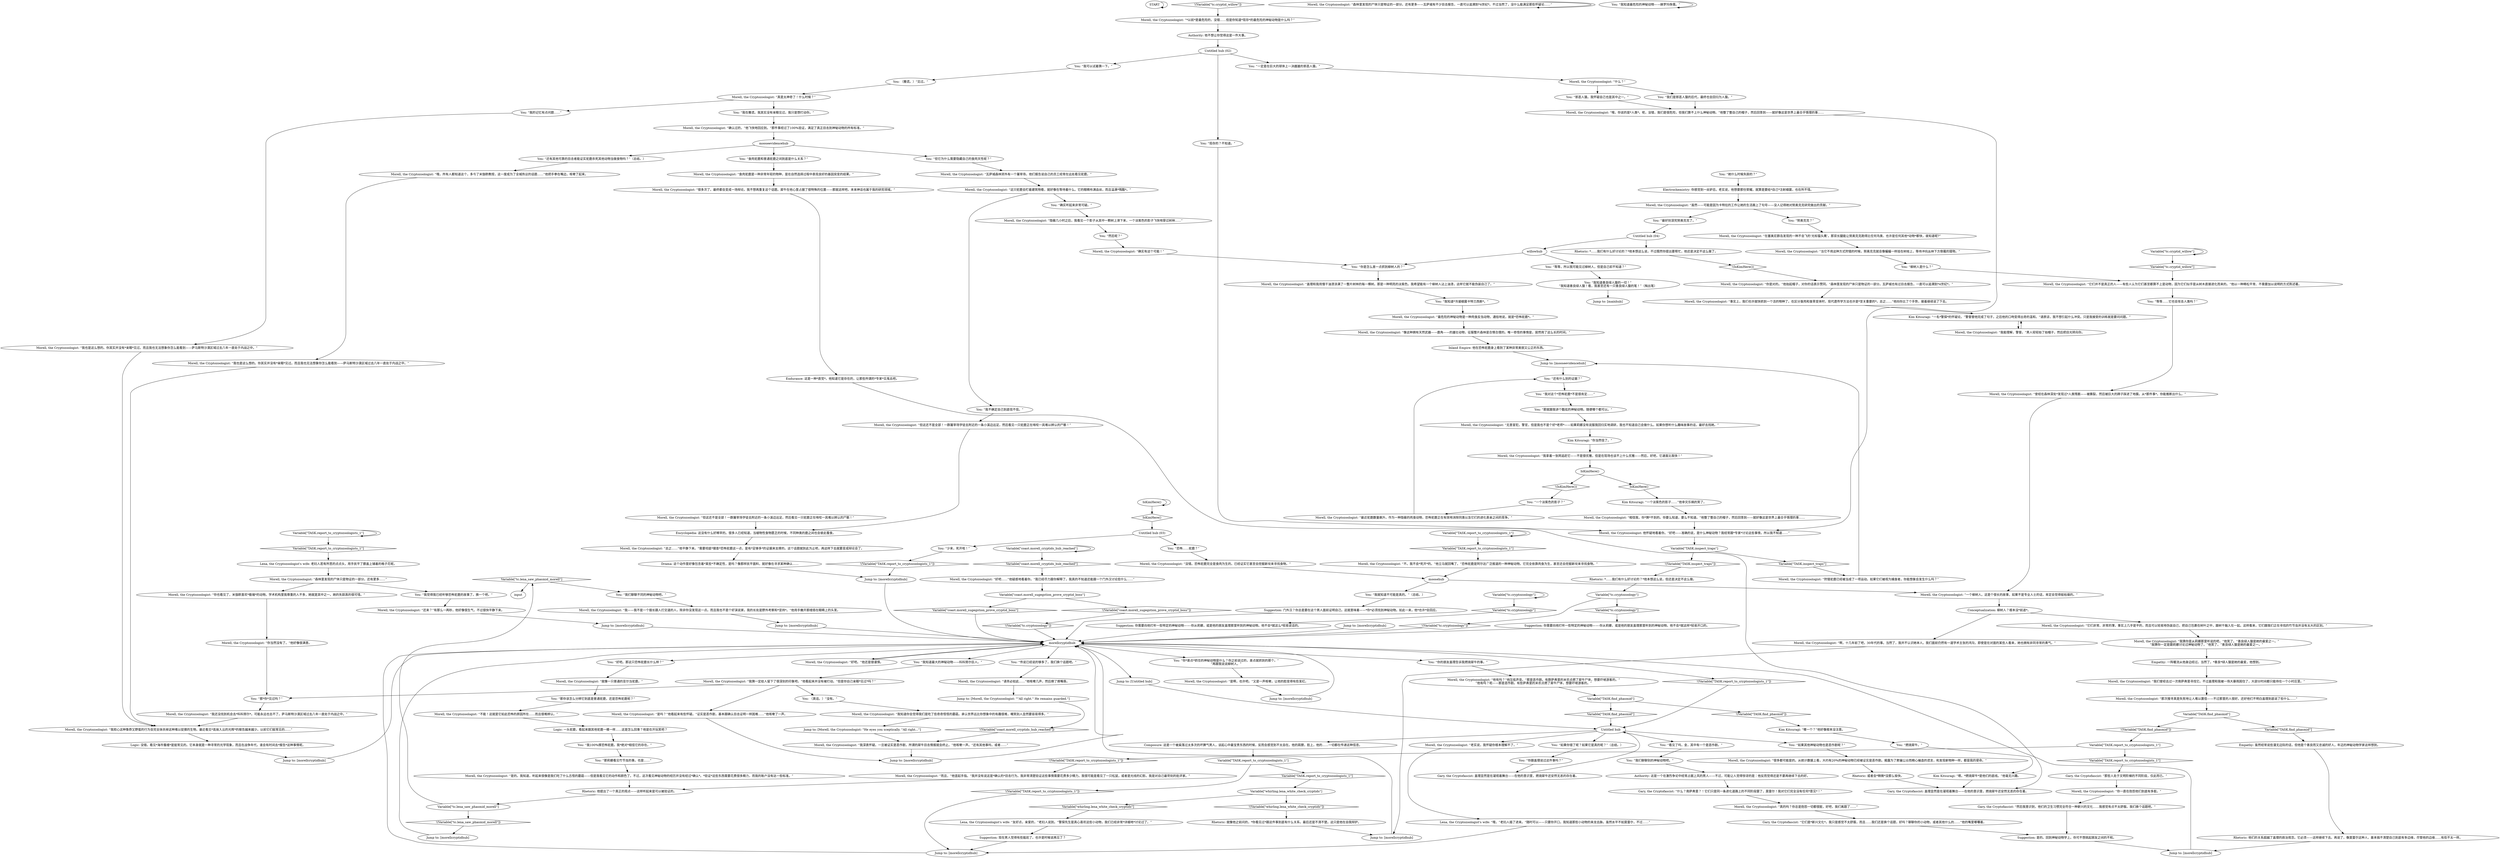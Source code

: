 # WESTCOAST / MORELL CRYPTIDS
# Here you can find information on Morell's favourite cryptids.
# ==================================================
digraph G {
	  0 [label="START"];
	  1 [label="input"];
	  2 [label="You: “那莉娜看见竹节虫的事。也是……”"];
	  3 [label="IsKimHere()"];
	  4 [label="IsKimHere()", shape=diamond];
	  5 [label="!(IsKimHere())", shape=diamond];
	  6 [label="Variable[\"tc.cryptozoology\"]"];
	  7 [label="Variable[\"tc.cryptozoology\"]", shape=diamond];
	  8 [label="!(Variable[\"tc.cryptozoology\"])", shape=diamond];
	  9 [label="Suggestion: 门外汉？你总是要在这个男人面前证明自己。这就意味着——*你*必须找到神秘动物。如此一来，他*也许*会回应。"];
	  10 [label="Morell, the Cryptozoologist: “是吗？”他看起来有些怀疑。“证实是恶作剧，基本跟确认目击证明一样困难……”他咳嗽了一声。"];
	  11 [label="You: （撒谎。）“见过。”"];
	  12 [label="Morell, the Cryptozoologist: “相信我，你*猜*不到的。你要么知道，要么不知道。”他整了整自己的帽子，然后回答到——就好像这是世界上最合乎情理的事……"];
	  13 [label="Morell, the Cryptozoologist: “我知道你会觉得我们是吃了些奇奇怪怪的蘑菇。承认世界远比你想象中的有趣很难，嘲笑别人显然要容易得多。”"];
	  14 [label="Morell, the Cryptozoologist: “你当然没有了。”他好像很满意。"];
	  15 [label="You: “她什么时候失踪的？”"];
	  16 [label="Variable[\"coast.morell_cryptids_hub_reached\"]"];
	  17 [label="Variable[\"coast.morell_cryptids_hub_reached\"]", shape=diamond];
	  18 [label="!(Variable[\"coast.morell_cryptids_hub_reached\"])", shape=diamond];
	  19 [label="Morell, the Cryptozoologist: “好吧。”他还是很谨慎。"];
	  20 [label="You: “你的朋友盖理告诉我燃烧犀牛的事。”"];
	  21 [label="You: “我知道善良绿人猿的一切！”\n“我知道善良绿人猿！看，我甚至还有一只善良绿人猿的笔！”（掏出笔）"];
	  22 [label="Morell, the Cryptozoologist: “确实有这个可能！”"];
	  23 [label="Morell, the Cryptozoologist: “我拿着一张网追赶它——不是很优雅，但是在现场也谈不上什么优雅——然后，好吧，它速度比我快！”"];
	  24 [label="Morell, the Cryptozoologist: “森林里发现的尸体只是物证的一部分。还有更多——瓦萨城有不少目击报告，一直可以追溯到*4世纪*。不过当然了，没什么能满足那些怀疑论……”"];
	  25 [label="Kim Kitsuragi: “一名*警探*的怀疑论。”警督替他完成了句子，之后他的口吻变得出奇的温和。“请原谅，我不想引起什么冲突。只是我接受的训练就是要问问题。”"];
	  26 [label="Jump to: [morellcryptidhub]"];
	  27 [label="Composure: 这是一个被奚落过太多次的坏脾气男人，谈起心中最宝贵东西的时候，反而会感觉到不太自在。他的肩膀，脸上，他的……一切都在传递这种信息。"];
	  28 [label="You: “我就知道不可能是真的。”（总结。）"];
	  29 [label="You: “等等……它也会攻击人类吗？”"];
	  30 [label="Morell, the Cryptozoologist: “它们非常、非常的薄，事实上几乎是平的，而且可以轻易地伪装自己，把自己包裹在树叶之中，跟树干融入在一起。这样看来，它们跟我们正在寻找的竹节虫并没有太大的区别。”"];
	  31 [label="You: “柳树人是什么？”"];
	  32 [label="Morell, the Cryptozoologist: “你也看见了，米伽欧喜欢*极端*的动物。学术机构里我尊重的人不多，她就是其中之一。她的失踪真的很可惜。”"];
	  33 [label="You: “还有什么别的证据？”"];
	  34 [label="mooseevidencehub"];
	  35 [label="Variable[\"TASK.report_to_cryptozoologists_1\"]"];
	  36 [label="Variable[\"TASK.report_to_cryptozoologists_1\"]", shape=diamond];
	  37 [label="!(Variable[\"TASK.report_to_cryptozoologists_1\"])", shape=diamond];
	  38 [label="Morell, the Cryptozoologist: “不。我不会*死开*的。”他立马就回嘴了。“恐怖驼鹿是阿尔达广泛报道的一种神秘动物。它完全依靠肉食为生，甚至还会挖掘新坟来寻找食物。”"];
	  39 [label="Gary, the Cryptofascist: 盖理显然是在凝视着舞台——在他的意识里，燃烧犀牛还安然无恙的存在着。"];
	  40 [label="Morell, the Cryptozoologist: “很多次了。最终都会变成一场辩论。我不想再重复这个话题。犀牛在他心里占据了很特殊的位置——那就这样吧。本来神话也属于我的研究领域。”"];
	  41 [label="Morell, the Cryptozoologist: “像这种拥有天然武器——鹿角——的雄壮动物，征服整片森林是合情合理的。唯一奇怪的事情是，居然用了这么长的时间。”"];
	  42 [label="Untitled hub (03)"];
	  43 [label="Kim Kitsuragi: “你当然信了。”"];
	  44 [label="Morell, the Cryptozoologist: “我——我不是一个擅长跟人打交道的人，除非你没发现这一点。而且我也不是个好演说家。我的长处是野外考察和*坚持*。”他用手撇开那缕搭在眼睛上的头发。"];
	  45 [label="Jump to: [Morell, the Cryptozoologist: \"\"All right.\" He remains guarded.\"]"];
	  46 [label="Jump to: [mainhub]"];
	  47 [label="Morell, the Cryptozoologist: “我猜你是从莉娜那里听说的吧，”他笑了。“善良绿人猿是她的最爱之一。”\n“我猜你一定是跟莉娜讨论过神秘动物了。”他笑了。“善良绿人猿是她的最爱之一。”"];
	  48 [label="willowhub"];
	  49 [label="You: “我对这个*恐怖驼鹿*不是很肯定……”"];
	  50 [label="Morell, the Cryptozoologist: “最近驼鹿数量飙升。作为一种隐蔽的肉食动物，恐怖驼鹿正在有效地消除同类以及它们的进化表亲之间的竞争。”"];
	  51 [label="Morell, the Cryptozoologist: “是的。我知道，听起来很像是我们吃了什么古怪的蘑菇——但是我看见它的动作和颜色了。不过，这次看见神秘动物的经历并没有经过*确认*。*验证*这些东西需要花费很多精力，而我的账户没有达一些标准。”"];
	  52 [label="Morell, the Cryptozoologist: “确认过的，”他飞快地回应到。“那件事经过了100%验证，满足了真正目击到神秘动物的所有标准。”"];
	  53 [label="Morell, the Cryptozoologist: “我也是这么想的。你其实并没有*亲眼*见过。而且我也无法想象你怎么能看到——萨马斯特沙漠区域过去八年一直处于内战之中。”"];
	  54 [label="Electrochemistry: 你感觉到一丝妒忌。老实说，他想要那份荣耀。就算是要给*自己*注射细菌，也在所不惜。"];
	  55 [label="Morell, the Cryptozoologist: “啊，十几年前了吧，30年代的事。当然了，我并不认识她本人。我们面前仍然有一道学术主张的鸿沟，即使是在对面的某些人看来，她也拥有非同寻常的勇气。”"];
	  56 [label="You: “我们聊聊别的神秘动物吧。”"];
	  57 [label="Kim Kitsuragi: “哪一个？”他好像根本没注意。"];
	  58 [label="Variable[\"TASK.report_to_cryptozoologists_1\"]"];
	  59 [label="Variable[\"TASK.report_to_cryptozoologists_1\"]", shape=diamond];
	  60 [label="!(Variable[\"TASK.report_to_cryptozoologists_1\"])", shape=diamond];
	  61 [label="You: “我知道最危险的神秘动物——赫罗玛侏儒。”"];
	  62 [label="Morell, the Cryptozoologist: “*以前*是最危险的，没错……但是你知道*现存*的最危险的神秘动物是什么吗？”"];
	  63 [label="Morell, the Cryptozoologist: “一个柳树人。这是个很长的故事，如果不是专业人士的话，肯定会觉得挺枯燥的。”"];
	  64 [label="You: “好吧。那这只恐怖驼鹿长什么样？”"];
	  65 [label="You: “那就跟我讲个酷炫的神秘动物。随便哪个都可以。”"];
	  66 [label="Morell, the Cryptozoologist: “森林里发现的尸体只是物证的一部分。还有更多……”"];
	  67 [label="Drama: 这个动作里好像包含着*某些*不确定性，是吗？像那样抚平面料，就好像在寻求某种确认……"];
	  68 [label="Authority: 这是一个在激烈争论中经常占据上风的男人——不过，可能让人觉得惊讶的是：他反而觉得还是不要再继续下去的好。"];
	  69 [label="Morell, the Cryptozoologist: “老实说，我怀疑你根本理解不了。”"];
	  70 [label="You: “你跟盖理说过这件事吗？”"];
	  71 [label="Morell, the Cryptozoologist: “我深表怀疑。一旦被证实是恶作剧，所谓的犀牛目击情报就会终止。”他咳嗽一声。“还有其他事吗，或者……”"];
	  72 [label="Morell, the Cryptozoologist: 他怀疑地看着你。“好吧——准确的说，是什么神秘动物？我经常跟*专家*讨论这些事情，所以我不知道……”"];
	  73 [label="Morell, the Cryptozoologist: “最危险的神秘动物是一种肉食反刍动物，通俗地说，就是*恐怖驼鹿*。”"];
	  74 [label="Morell, the Cryptozoologist: “哦，所有人都知道这个，多亏了米伽欧教授，这一度成为了全城热议的话题……”他把手拳在嘴边，咳嗽了起来。"];
	  75 [label="Morell, the Cryptozoologist: “瓦萨城森林郊外有一个屠宰场，他们报告说自己的员工经常在远处看见驼鹿。”"];
	  76 [label="Morell, the Cryptozoologist: “狩猎驼鹿已经被当成了一项运动。如果它们被视为捕食者，你能想象会发生什么吗？”"];
	  77 [label="Rhetoric: *……我们有什么好讨论的？*他本想这么说，不过既然你提出要帮忙，他还是决定不这么做了。"];
	  78 [label="You: “我100%撑恐怖驼鹿。我*绝对*相信它的存在。”"];
	  79 [label="Untitled hub (04)"];
	  80 [label="Morell, the Cryptozoologist: “是啊，也许吧。”又是一声咳嗽，让他的脸变得有些发红。"];
	  81 [label="Variable[\"tc.cryptid_willow\"]"];
	  82 [label="Variable[\"tc.cryptid_willow\"]", shape=diamond];
	  83 [label="!(Variable[\"tc.cryptid_willow\"])", shape=diamond];
	  84 [label="Gary, the Cryptofascist: 盖理显然是在凝视着舞台——在他的意识里，燃烧犀牛还安然无恙的存在着。"];
	  85 [label="Jump to: [Untitled hub]"];
	  86 [label="You: “我知道*冷凝细菌卡特兰西斯*。”"];
	  87 [label="Morell, the Cryptozoologist: “隐蔽几小时之后，我看见一个影子从其中一颗树上滑下来，一个淡紫色的影子飞快地穿过树林……”"];
	  88 [label="Morell, the Cryptozoologist: “但这还不是全部！一群屠宰场学徒去附近的一条小溪边远足，然后看见一只驼鹿正在啃咬一具难以辨认的尸骸！”"];
	  89 [label="Jump to: [Morell, the Cryptozoologist: \"He eyes you sceptically. \"All right...\"]"];
	  90 [label="Morell, the Cryptozoologist: “而且，”他竖起手指。“我并没有说这是*确认的*目击行为。我非常清楚验证这些事情需要花费多少精力。我很可能是看见了一只松鼠，或者是光线的幻影。我是对自己最苛刻的批评家。”"];
	  91 [label="Gary, the Cryptofascist: “什么？南萨弗里？！它们只是同一条进化道路上的不同阶段罢了，莫雷尔！我对它们完全没有任何*意见*！”"];
	  92 [label="Jump to: [morellcryptidhub]"];
	  93 [label="Rhetoric: 就像他之前问的，*你看见过*跟这件事到底有什么关系，最后还是不清不楚。这只是他在自我辩护。"];
	  94 [label="Lena, the Cryptozoologist's wife: “哦，”老妇人插了进来。“随时可以——只要你开口。我知道那些小动物的来龙去脉。虽然水平不如莫雷尔，不过……”"];
	  95 [label="Jump to: [morellcryptidhub]"];
	  96 [label="You: “现存的？不知道。”"];
	  97 [label="Morell, the Cryptozoologist: “盖理和我用慢干油漆涂满了一整片树林的每一棵树。那是一种明亮的淡紫色。我希望能有一个柳树人沾上油漆，这样它就不能伪装自己了。”"];
	  98 [label="You: “一个淡紫色的影子？”"];
	  99 [label="Authority: 他不想让你觉得这是一件大事。"];
	  100 [label="Untitled hub (02)"];
	  101 [label="Jump to: [mooseevidencehub]"];
	  102 [label="Jump to: [morellcryptidhub]"];
	  103 [label="Jump to: [morellcryptidhub]"];
	  104 [label="You: “我可以试着猜一下。”"];
	  105 [label="You: “一定是在巨大的球体上一决雌雄的邪恶人猿。”"];
	  106 [label="You: “我们是邪恶人猿的后代，最终也会回归为人猿。”"];
	  107 [label="You: “我的记忆有点问题……”"];
	  108 [label="Gary, the Cryptofascist: “那些人处于文明阶梯的不同阶段，仅此而已。”"];
	  109 [label="Morell, the Cryptozoologist: “无意冒犯，警官，但是我也不是个好*老师*——如果莉娜没有说服我回归实地调研，我也不知道自己会做什么。如果你想听什么趣味故事的话，最好去找她。”"];
	  110 [label="Suggestion: 是的。回到神秘动物学上。你可不想挑起朋友之间的不和。"];
	  111 [label="You: “少来，死开啦！”"];
	  112 [label="Kim Kitsuragi: “嗯。*燃烧犀牛*是他们的底线。”他毫无兴趣。"];
	  113 [label="You: “邪恶人猿。我怀疑自己也是其中之一。”"];
	  114 [label="Morell, the Cryptozoologist: “就像一只普通的亚尔当驼鹿。”"];
	  115 [label="Morell, the Cryptozoologist: “那次搜寻真是失败地让人难以置信——不过那里的人很好。还好他们不明白盖理到底说了些什么……”"];
	  116 [label="You: “等等，所以我可能见过柳树人，但是自己却不知道？”"];
	  117 [label="Encyclopedia: 这没有什么好稀罕的。很多人已经知道，当植物性食物匮乏的时候，不同种类的鹿之间也会彼此蚕食。"];
	  118 [label="Gary, the Cryptofascist: “然后我意识到，他们的卫生习惯完全符合一种新兴的文化……我感觉有点不太舒服。我们换个话题吧。”"];
	  119 [label="You: “然后呢？”"];
	  120 [label="You: “食肉驼鹿和普通驼鹿之间到底是什么关系？”"];
	  121 [label="Lena, the Cryptozoologist's wife: 老妇人若有所思的点点头，用手抚平了膝盖上铺着的格子花呢。"];
	  122 [label="Suggestion: 你需要向他打听一些特定的神秘动物——-你从莉娜，或是他的朋友盖理那里听到的神秘动物。他不会*就这样*轻易开口的。"];
	  123 [label="Gary, the Cryptofascist: “它们是*新兴文化*。我只是感觉不太舒服，而且……我们还是换个话题，好吗？聊聊你的小动物，或者其他什么的……”他的嘴里嘟囔着。"];
	  124 [label="You: “恐怖……驼鹿？”"];
	  125 [label="Morell, the Cryptozoologist: “我能理解，警督。”男人轻轻抬了抬帽子，然后把目光转向你。"];
	  126 [label="Morell, the Cryptozoologist: “还来？”有那么一两秒，他好像很生气，不过很快平静下来。"];
	  127 [label="Jump to: [morellcryptidhub]"];
	  128 [label="Morell, the Cryptozoologist: “他有吗？”他压低声音。“那是恶作剧。有群萨弗里的米农点燃了犀牛尸体，想要吓唬游客的。”\n“他有吗？呃——那是恶作剧。有些萨弗里的米农点燃了犀牛尸体，想要吓唬游客的。”"];
	  129 [label="You: “看见了吗，金，其中有一个是恶作剧。”"];
	  130 [label="Morell, the Cryptozoologist: “我也是这么想的。你其实并没有*亲眼*见过。而且我也无法想象你怎么能看到——萨马斯特沙漠区域过去八年一直处于内战之中。”"];
	  131 [label="You: “努奥克克？”"];
	  132 [label="IsKimHere()"];
	  133 [label="IsKimHere()", shape=diamond];
	  134 [label="!(IsKimHere())", shape=diamond];
	  135 [label="You: “我觉得我已经听够恐怖驼鹿的故事了。换一个吧。”"];
	  136 [label="Variable[\"TASK.report_to_cryptozoologists_1\"]"];
	  137 [label="Variable[\"TASK.report_to_cryptozoologists_1\"]", shape=diamond];
	  138 [label="!(Variable[\"TASK.report_to_cryptozoologists_1\"])", shape=diamond];
	  139 [label="Jump to: [morellcryptidhub]"];
	  140 [label="Jump to: [morellcryptidhub]"];
	  141 [label="Variable[\"coast.morell_sugegstion_prove_cryptid_boss\"]"];
	  142 [label="Variable[\"coast.morell_sugegstion_prove_cryptid_boss\"]", shape=diamond];
	  143 [label="!(Variable[\"coast.morell_sugegstion_prove_cryptid_boss\"])", shape=diamond];
	  144 [label="Jump to: [morellcryptidhub]"];
	  145 [label="You: “如果其他神秘动物也是恶作剧呢？”"];
	  146 [label="Rhetoric: 或者会*稍微*没那么愉快。"];
	  147 [label="Variable[\"TASK.find_phasmid\"]"];
	  148 [label="Variable[\"TASK.find_phasmid\"]", shape=diamond];
	  149 [label="!(Variable[\"TASK.find_phasmid\"])", shape=diamond];
	  150 [label="Morell, the Cryptozoologist: “什么？”"];
	  151 [label="Morell, the Cryptozoologist: “我猜一定给人留下了很深刻的印象吧。”他看起来并没有被打动。“但是你自己亲眼*见过*吗？”"];
	  152 [label="Morell, the Cryptozoologist: “没错。恐怖驼鹿完全是食肉为生的。已经证实它甚至会挖掘新坟来寻找食物。”"];
	  153 [label="Morell, the Cryptozoologist: “曾经在森林深处*发现过*人类残骸——被撕裂，然后被巨大的蹄子踩进了地膜。从*那件事*，你能推断出什么。”"];
	  154 [label="You: “但它为什么需要隐藏自己的食肉天性呢？”"];
	  155 [label="Morell, the Cryptozoologist: “食肉驼鹿是一种非常年轻的物种，是在自然选择过程中表现良好的基因突变的结果。”"];
	  156 [label="Morell, the Cryptozoologist: “真的吗？你总是抱怨一切都很脏，好吧，我们离题了……”"];
	  157 [label="Morell, the Cryptozoologist: “总之……”他平静下来。“需要彻底*搜查*恐怖驼鹿这一点，是有*足够多*的证据来支撑的。这个话题就到此为止吧，再这样下去就要变成辩论会了。"];
	  158 [label="Variable[\"TASK.report_to_cryptozoologists_1\"]"];
	  159 [label="Variable[\"TASK.report_to_cryptozoologists_1\"]", shape=diamond];
	  160 [label="!(Variable[\"TASK.report_to_cryptozoologists_1\"])", shape=diamond];
	  161 [label="Suggestion: 现在男人觉得有些尴尬了。也许是时候说再见了？"];
	  162 [label="Morell, the Cryptozoologist: “不能！这就是它如此恐怖的原因所在……而且很难辨认。”"];
	  163 [label="You: “还有其他可靠的目击者能证实驼鹿杀死其他动物当做食物吗？”（总结。）"];
	  164 [label="Rhetoric: *……我们有什么好讨论的？*他本想这么说，但还是决定不这么做。"];
	  165 [label="Suggestion: 你需要向他打听一些特定的神秘动物——-你从莉娜，或是他的朋友盖理那里听到的神秘动物。他不会*就这么*轻易说话的。"];
	  166 [label="Morell, the Cryptozoologist: “请务必如此……”他咳嗽几声，然后擦了擦嘴唇。"];
	  167 [label="morellcryptidhub"];
	  168 [label="Morell, the Cryptozoologist: “哦，你说的是*人类*。呃，没错，我们是很危险，但我们算不上什么神秘动物。”他整了整自己的帽子，然后回答到——就好像这是世界上最合乎情理的事……"];
	  169 [label="Morell, the Cryptozoologist: “我还没找到机会去*科科努尔*。可能永远也去不了。萨马斯特沙漠区域过去八年一直处于内战之中。”"];
	  170 [label="Rhetoric: 他提出了一个真正的观点——这样听起来是可以被验证的。"];
	  171 [label="Variable[\"TASK.inspect_traps\"]"];
	  172 [label="Variable[\"TASK.inspect_traps\"]", shape=diamond];
	  173 [label="!(Variable[\"TASK.inspect_traps\"])", shape=diamond];
	  174 [label="Morell, the Cryptozoologist: “你是对的。”他抬起帽子，对你的话表示赞同。“森林里发现的尸体只是物证的一部分。瓦萨城也有过目击报告，一直可以追溯到*4世纪*。”"];
	  175 [label="Morell, the Cryptozoologist: “当它不用这种方式狩猎的时候，努奥克克就会像蝙蝠一样挂在树枝上，等待冲向丛林下方倒霉的猎物。”"];
	  176 [label="Conceptualization: 柳树人？根本没*前途*。"];
	  177 [label="Lena, the Cryptozoologist's wife: “友好点，亲爱的，”老妇人说到。“警探先生是真心喜欢这些小动物，我们已经非常*详细地*讨论过了。”"];
	  178 [label="Untitled hub"];
	  179 [label="You: “燃烧犀牛。”"];
	  180 [label="Empathy: 虽然经常说些漫无边际的话，但他是个善良而又忠诚的好人，年迈的神秘动物学家这样想到。"];
	  181 [label="Variable[\"TASK.find_phasmid\"]"];
	  182 [label="Variable[\"TASK.find_phasmid\"]", shape=diamond];
	  183 [label="!(Variable[\"TASK.find_phasmid\"])", shape=diamond];
	  184 [label="Logic: 一头驼鹿，看起来跟其他驼鹿一模一样……这是怎么回事？他是在开玩笑吧？"];
	  185 [label="You: “你*差点*抓住的神秘动物是什么？你之前说过的，差点就抓到的那个。”\n“再跟我说说柳树人。”"];
	  186 [label="You: “那*你*见过吗？”"];
	  187 [label="Morell, the Cryptozoologist: “你一直在抱怨他们到底有多脏。”"];
	  188 [label="You: “我不确定自己到底信不信。”"];
	  189 [label="Variable[\"tc.lena_saw_phasmid_morell\"]"];
	  190 [label="Variable[\"tc.lena_saw_phasmid_morell\"]", shape=diamond];
	  191 [label="!(Variable[\"tc.lena_saw_phasmid_morell\"])", shape=diamond];
	  192 [label="Empathy: 一阵暖流从他身边经过。当然了，*善良*绿人猿是她的最爱，他想到。"];
	  193 [label="Variable[\"whirling.lena_white_check_cryptids\"]"];
	  194 [label="Variable[\"whirling.lena_white_check_cryptids\"]", shape=diamond];
	  195 [label="!(Variable[\"whirling.lena_white_check_cryptids\"])", shape=diamond];
	  196 [label="Kim Kitsuragi: “一个淡紫色的影子……”他幸灾乐祸的笑了。"];
	  197 [label="Morell, the Cryptozoologist: “虽然——可能是因为卡特拉的工作让她的生活画上了句号——没人记得她对努奥克克研究做出的贡献。”"];
	  198 [label="You: “确实听起来非常可疑。”"];
	  199 [label="Morell, the Cryptozoologist: “事实上，我们也许就快抓到一个活的物种了。在区分食肉和食草变体时，现代遗传学方法也许是*至关重要的*。总之……”他向你比了个手势，接着继续说了下去。"];
	  200 [label="Logic: 没错。看见*海市蜃楼*是挺常见的。它本身就是一种寻常的光学现象，而且在战争年代，谁会有时间去*报告*这种事情呢。"];
	  201 [label="Endurance: 这是一种*直觉*。他知道它是存在的，让那些所谓的*专家*见鬼去吧。"];
	  202 [label="You: “如果你错了呢？如果它是真的呢？”（总结。）"];
	  203 [label="Morell, the Cryptozoologist: “但这还不是全部！一群屠宰场学徒去附近的一条小溪边远足，然后看见一只驼鹿正在啃咬一具难以辨认的尸骸！”"];
	  204 [label="Jump to: [morellcryptidhub]"];
	  205 [label="You: “你是怎么差一点抓到柳树人的？”"];
	  206 [label="Jump to: [morellcryptidhub]"];
	  207 [label="You: “传说已经说的够多了。我们换个话题吧。”"];
	  208 [label="moosehub"];
	  209 [label="You: “那你该怎么分辨它到底是普通驼鹿，还是恐怖驼鹿呢？”"];
	  210 [label="Morell, the Cryptozoologist: “我担心这种鲁莽又野蛮的行为会完全抹杀掉这种难以捉摸的生物。最近看见*高耸入云的光辉*的报告越来越少。以前它们挺常见的……”"];
	  211 [label="You: “最好别深究努奥克克了。”"];
	  212 [label="Variable[\"tc.cryptozoology\"]"];
	  213 [label="Variable[\"tc.cryptozoology\"]", shape=diamond];
	  214 [label="!(Variable[\"tc.cryptozoology\"])", shape=diamond];
	  215 [label="Morell, the Cryptozoologist: “好吧……”他疑惑地看着你。“我已经尽力跟你解释了。我真的不知道还能跟一个门外汉讨论些什么……”"];
	  216 [label="Morell, the Cryptozoologist: “很多都可能是的。从统计数据上看，大约有20%的神秘动物已经被证实是恶作剧。揭露为了欺骗公众而精心编造的谎言，和发现新物种一样，都是我的使命。”"];
	  217 [label="Rhetoric: 他们的关系超越了盖理的政治观念。它必须——这样继续下去。再说了，像莫雷尔这种人，基本搞不清楚自己到底有多边缘，尽管他的边缘……有些不太一样。"];
	  218 [label="Morell, the Cryptozoologist: “我们曾经去过一次南萨弗里寻找它。不过盖理和我被一场大暴雨困住了，大部分时间都只能待在一个小村庄里。”"];
	  219 [label="You: （真话。）“没有。”"];
	  220 [label="Morell, the Cryptozoologist: “它们并不是真正的人——有些人认为它们甚至都算不上是动物，因为它们似乎是从树木直接进化而来的。”他以一种稀松平常、不需要加以说明的方式陈述着。"];
	  221 [label="Morell, the Cryptozoologist: “在塞美尼群岛发现的一种不会飞的‘光标猫头鹰’。那双长腿能让努奥克克跑得比任何鸟类、也许是任何其他*动物*都快，谁知道呢?”"];
	  222 [label="Inland Empire: 他在恐怖驼鹿身上看到了某种异常美丽又公正的东西。"];
	  223 [label="You: “我们聊聊不同的神秘动物吧。”"];
	  224 [label="You: “我知道最大的神秘动物——科科努尔巨人。”"];
	  225 [label="You: “我在撒谎。我其实没有亲眼见过。我只是想打动你。”"];
	  226 [label="Morell, the Cryptozoologist: “真是太神奇了！什么时候？”"];
	  227 [label="Morell, the Cryptozoologist: “这只驼鹿会盯着建筑物看，就好像在等待着什么。它的眼睛布满血丝，而且溢满*残酷*。”"];
	  0 -> 0
	  2 -> 51
	  3 -> 3
	  3 -> 4
	  4 -> 42
	  5 -> 174
	  6 -> 6
	  6 -> 7
	  7 -> 165
	  8 -> 167
	  9 -> 167
	  10 -> 103
	  11 -> 226
	  12 -> 72
	  13 -> 89
	  14 -> 186
	  15 -> 54
	  16 -> 16
	  16 -> 17
	  17 -> 215
	  18 -> 71
	  19 -> 167
	  20 -> 128
	  21 -> 46
	  22 -> 205
	  23 -> 132
	  24 -> 24
	  25 -> 125
	  26 -> 167
	  27 -> 158
	  28 -> 9
	  29 -> 153
	  30 -> 47
	  31 -> 220
	  32 -> 14
	  33 -> 49
	  34 -> 120
	  34 -> 154
	  34 -> 163
	  35 -> 35
	  35 -> 36
	  36 -> 121
	  37 -> 144
	  38 -> 208
	  39 -> 178
	  40 -> 201
	  41 -> 222
	  42 -> 124
	  42 -> 111
	  43 -> 23
	  44 -> 26
	  45 -> 18
	  47 -> 192
	  48 -> 116
	  48 -> 205
	  49 -> 65
	  50 -> 33
	  51 -> 170
	  52 -> 34
	  53 -> 210
	  54 -> 197
	  55 -> 206
	  56 -> 68
	  57 -> 179
	  58 -> 58
	  58 -> 59
	  59 -> 38
	  60 -> 178
	  61 -> 61
	  62 -> 99
	  63 -> 176
	  64 -> 114
	  65 -> 109
	  66 -> 32
	  66 -> 135
	  67 -> 144
	  68 -> 91
	  69 -> 94
	  70 -> 39
	  71 -> 103
	  72 -> 171
	  73 -> 41
	  74 -> 53
	  75 -> 227
	  76 -> 101
	  77 -> 5
	  78 -> 2
	  79 -> 48
	  79 -> 77
	  80 -> 127
	  81 -> 81
	  81 -> 82
	  82 -> 220
	  83 -> 62
	  85 -> 178
	  86 -> 73
	  87 -> 119
	  88 -> 117
	  89 -> 71
	  90 -> 170
	  91 -> 156
	  92 -> 167
	  93 -> 206
	  94 -> 140
	  95 -> 167
	  96 -> 72
	  97 -> 86
	  98 -> 50
	  99 -> 100
	  100 -> 96
	  100 -> 105
	  100 -> 104
	  101 -> 33
	  102 -> 167
	  103 -> 167
	  104 -> 11
	  105 -> 150
	  106 -> 168
	  107 -> 130
	  108 -> 187
	  109 -> 43
	  110 -> 204
	  111 -> 37
	  112 -> 84
	  113 -> 168
	  114 -> 209
	  115 -> 147
	  116 -> 21
	  117 -> 157
	  118 -> 110
	  119 -> 22
	  120 -> 155
	  121 -> 66
	  122 -> 167
	  123 -> 110
	  124 -> 152
	  125 -> 25
	  126 -> 139
	  127 -> 167
	  128 -> 181
	  129 -> 56
	  130 -> 210
	  131 -> 221
	  132 -> 133
	  132 -> 134
	  133 -> 196
	  134 -> 98
	  135 -> 126
	  136 -> 137
	  136 -> 138
	  137 -> 108
	  138 -> 90
	  139 -> 167
	  140 -> 167
	  141 -> 142
	  141 -> 143
	  142 -> 167
	  143 -> 8
	  144 -> 167
	  145 -> 216
	  146 -> 84
	  147 -> 148
	  147 -> 149
	  148 -> 180
	  149 -> 136
	  150 -> 113
	  150 -> 106
	  151 -> 186
	  151 -> 10
	  151 -> 219
	  152 -> 208
	  153 -> 63
	  154 -> 75
	  155 -> 40
	  156 -> 123
	  157 -> 67
	  158 -> 160
	  158 -> 159
	  159 -> 193
	  160 -> 140
	  161 -> 140
	  162 -> 184
	  163 -> 74
	  164 -> 212
	  165 -> 167
	  166 -> 45
	  167 -> 224
	  167 -> 64
	  167 -> 207
	  167 -> 19
	  167 -> 20
	  167 -> 85
	  167 -> 185
	  167 -> 60
	  168 -> 72
	  169 -> 210
	  170 -> 189
	  171 -> 172
	  171 -> 173
	  172 -> 76
	  173 -> 164
	  174 -> 199
	  175 -> 31
	  176 -> 30
	  176 -> 55
	  177 -> 161
	  178 -> 129
	  178 -> 69
	  178 -> 202
	  178 -> 145
	  178 -> 27
	  179 -> 112
	  180 -> 217
	  181 -> 182
	  181 -> 183
	  182 -> 178
	  183 -> 57
	  184 -> 78
	  185 -> 80
	  186 -> 169
	  187 -> 118
	  188 -> 203
	  189 -> 190
	  189 -> 191
	  190 -> 1
	  190 -> 223
	  191 -> 102
	  192 -> 218
	  193 -> 194
	  193 -> 195
	  194 -> 177
	  195 -> 93
	  196 -> 12
	  197 -> 131
	  197 -> 211
	  198 -> 87
	  199 -> 25
	  200 -> 92
	  201 -> 84
	  202 -> 70
	  203 -> 117
	  204 -> 167
	  205 -> 97
	  206 -> 167
	  207 -> 166
	  208 -> 28
	  208 -> 63
	  209 -> 162
	  210 -> 200
	  211 -> 79
	  212 -> 213
	  212 -> 214
	  213 -> 122
	  214 -> 167
	  215 -> 141
	  216 -> 146
	  217 -> 204
	  218 -> 115
	  219 -> 13
	  220 -> 29
	  221 -> 175
	  222 -> 101
	  223 -> 44
	  224 -> 151
	  225 -> 52
	  226 -> 225
	  226 -> 107
	  227 -> 188
	  227 -> 198
}

